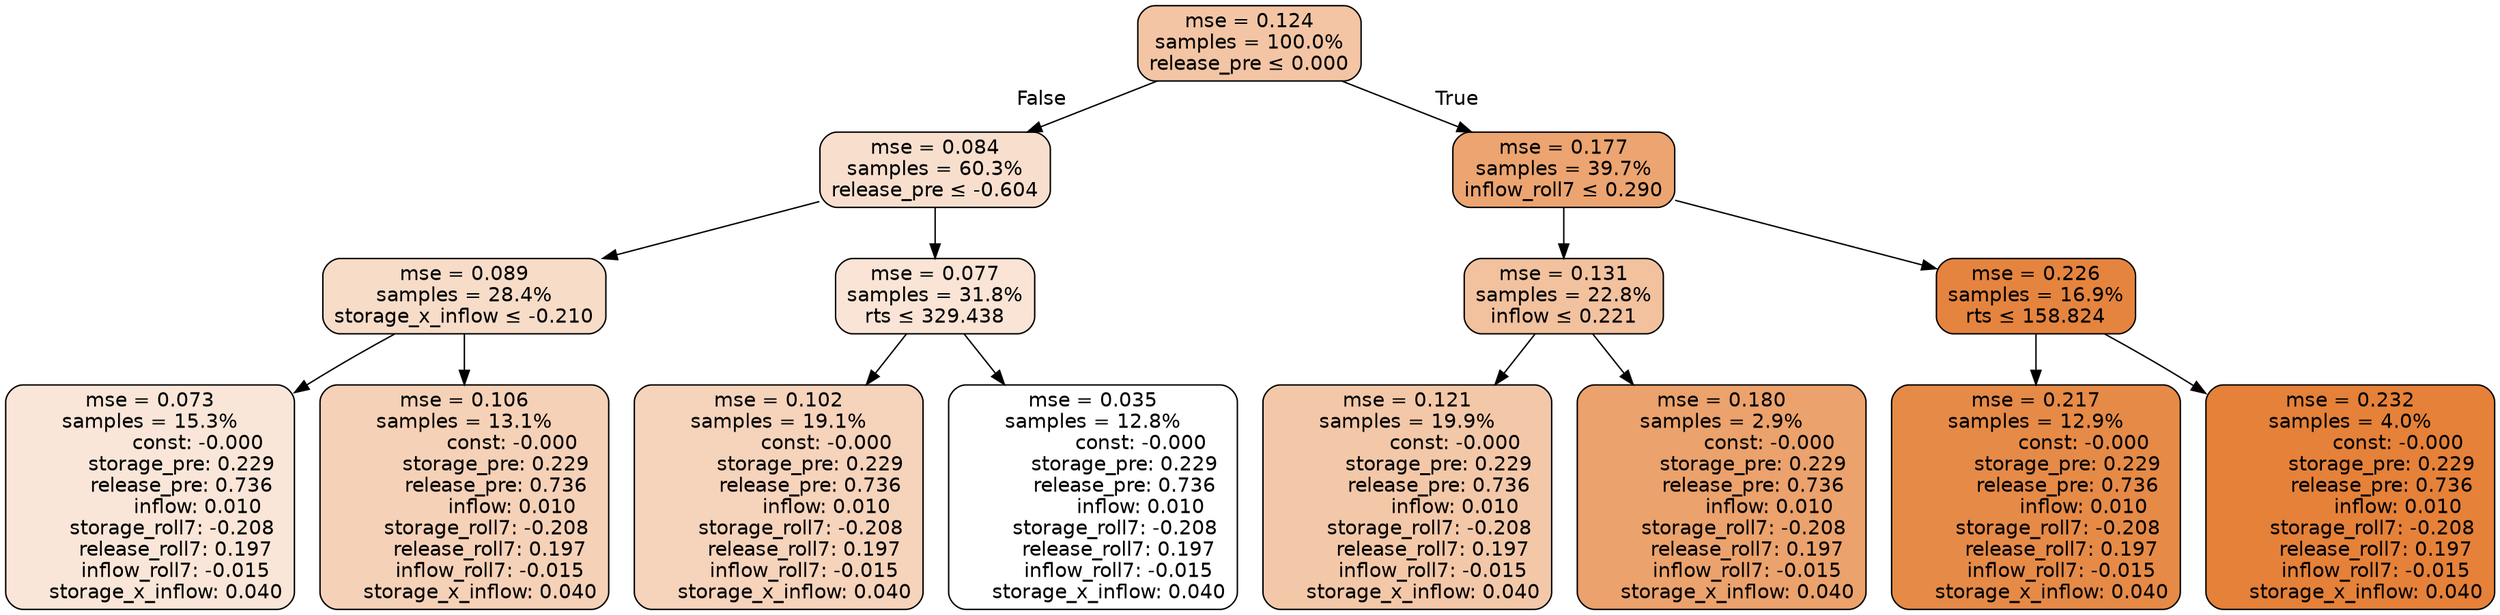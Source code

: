 digraph tree {
node [shape=rectangle, style="filled, rounded", color="black", fontname=helvetica] ;
edge [fontname=helvetica] ;
	"0" [label="mse = 0.124
samples = 100.0%
release_pre &le; 0.000", fillcolor="#f3c5a4"]
	"1" [label="mse = 0.084
samples = 60.3%
release_pre &le; -0.604", fillcolor="#f8dfcd"]
	"2" [label="mse = 0.089
samples = 28.4%
storage_x_inflow &le; -0.210", fillcolor="#f7dcc8"]
	"3" [label="mse = 0.073
samples = 15.3%
               const: -0.000
          storage_pre: 0.229
          release_pre: 0.736
               inflow: 0.010
       storage_roll7: -0.208
        release_roll7: 0.197
        inflow_roll7: -0.015
     storage_x_inflow: 0.040", fillcolor="#f9e6d8"]
	"4" [label="mse = 0.106
samples = 13.1%
               const: -0.000
          storage_pre: 0.229
          release_pre: 0.736
               inflow: 0.010
       storage_roll7: -0.208
        release_roll7: 0.197
        inflow_roll7: -0.015
     storage_x_inflow: 0.040", fillcolor="#f5d1b7"]
	"5" [label="mse = 0.077
samples = 31.8%
rts &le; 329.438", fillcolor="#f9e4d5"]
	"6" [label="mse = 0.102
samples = 19.1%
               const: -0.000
          storage_pre: 0.229
          release_pre: 0.736
               inflow: 0.010
       storage_roll7: -0.208
        release_roll7: 0.197
        inflow_roll7: -0.015
     storage_x_inflow: 0.040", fillcolor="#f6d3bb"]
	"7" [label="mse = 0.035
samples = 12.8%
               const: -0.000
          storage_pre: 0.229
          release_pre: 0.736
               inflow: 0.010
       storage_roll7: -0.208
        release_roll7: 0.197
        inflow_roll7: -0.015
     storage_x_inflow: 0.040", fillcolor="#ffffff"]
	"8" [label="mse = 0.177
samples = 39.7%
inflow_roll7 &le; 0.290", fillcolor="#eca470"]
	"9" [label="mse = 0.131
samples = 22.8%
inflow &le; 0.221", fillcolor="#f2c19e"]
	"10" [label="mse = 0.121
samples = 19.9%
               const: -0.000
          storage_pre: 0.229
          release_pre: 0.736
               inflow: 0.010
       storage_roll7: -0.208
        release_roll7: 0.197
        inflow_roll7: -0.015
     storage_x_inflow: 0.040", fillcolor="#f3c8a8"]
	"11" [label="mse = 0.180
samples = 2.9%
               const: -0.000
          storage_pre: 0.229
          release_pre: 0.736
               inflow: 0.010
       storage_roll7: -0.208
        release_roll7: 0.197
        inflow_roll7: -0.015
     storage_x_inflow: 0.040", fillcolor="#eba26c"]
	"12" [label="mse = 0.226
samples = 16.9%
rts &le; 158.824", fillcolor="#e5843e"]
	"13" [label="mse = 0.217
samples = 12.9%
               const: -0.000
          storage_pre: 0.229
          release_pre: 0.736
               inflow: 0.010
       storage_roll7: -0.208
        release_roll7: 0.197
        inflow_roll7: -0.015
     storage_x_inflow: 0.040", fillcolor="#e68a47"]
	"14" [label="mse = 0.232
samples = 4.0%
               const: -0.000
          storage_pre: 0.229
          release_pre: 0.736
               inflow: 0.010
       storage_roll7: -0.208
        release_roll7: 0.197
        inflow_roll7: -0.015
     storage_x_inflow: 0.040", fillcolor="#e58139"]

	"0" -> "1" [labeldistance=2.5, labelangle=45, headlabel="False"]
	"1" -> "2"
	"2" -> "3"
	"2" -> "4"
	"1" -> "5"
	"5" -> "6"
	"5" -> "7"
	"0" -> "8" [labeldistance=2.5, labelangle=-45, headlabel="True"]
	"8" -> "9"
	"9" -> "10"
	"9" -> "11"
	"8" -> "12"
	"12" -> "13"
	"12" -> "14"
}